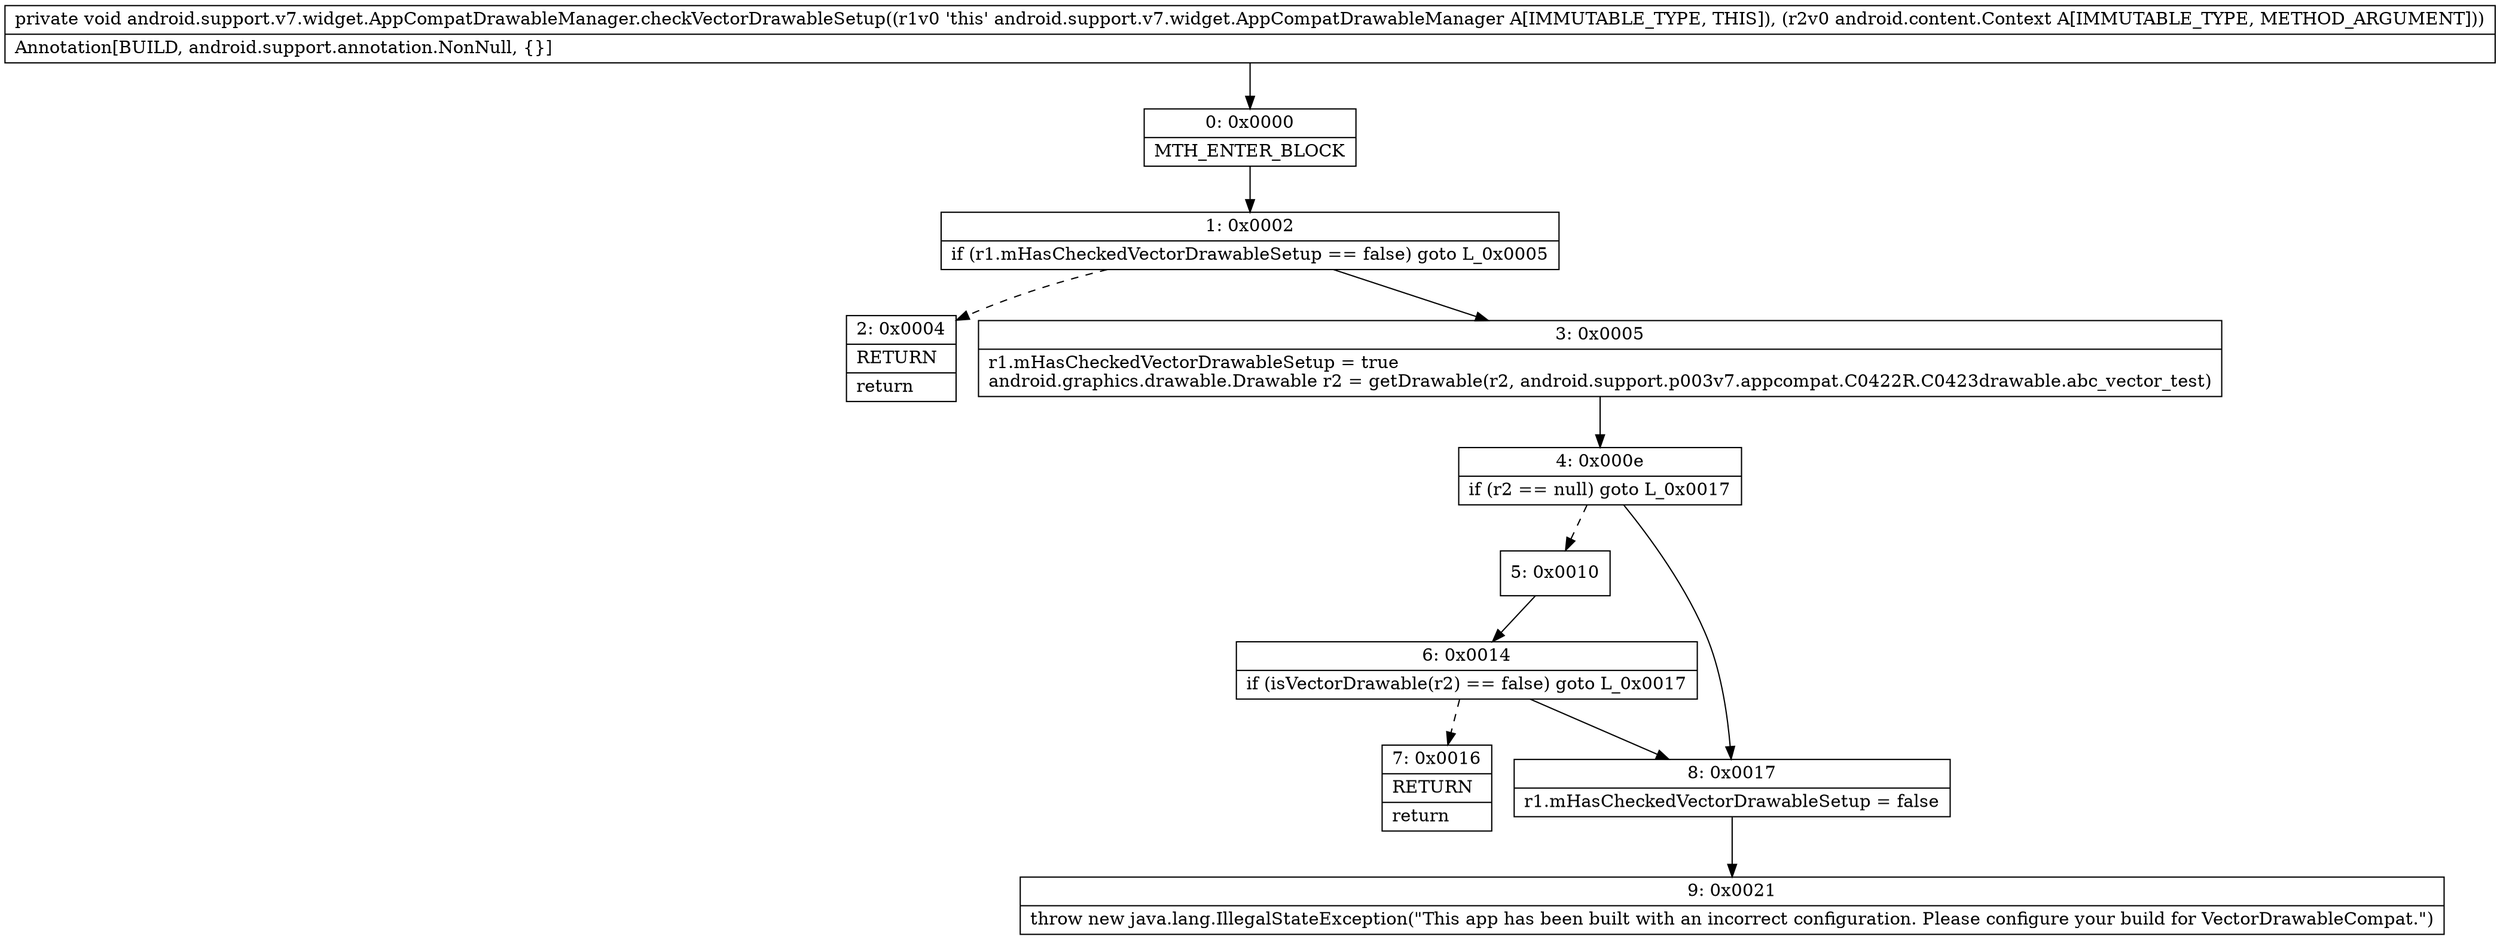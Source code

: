 digraph "CFG forandroid.support.v7.widget.AppCompatDrawableManager.checkVectorDrawableSetup(Landroid\/content\/Context;)V" {
Node_0 [shape=record,label="{0\:\ 0x0000|MTH_ENTER_BLOCK\l}"];
Node_1 [shape=record,label="{1\:\ 0x0002|if (r1.mHasCheckedVectorDrawableSetup == false) goto L_0x0005\l}"];
Node_2 [shape=record,label="{2\:\ 0x0004|RETURN\l|return\l}"];
Node_3 [shape=record,label="{3\:\ 0x0005|r1.mHasCheckedVectorDrawableSetup = true\landroid.graphics.drawable.Drawable r2 = getDrawable(r2, android.support.p003v7.appcompat.C0422R.C0423drawable.abc_vector_test)\l}"];
Node_4 [shape=record,label="{4\:\ 0x000e|if (r2 == null) goto L_0x0017\l}"];
Node_5 [shape=record,label="{5\:\ 0x0010}"];
Node_6 [shape=record,label="{6\:\ 0x0014|if (isVectorDrawable(r2) == false) goto L_0x0017\l}"];
Node_7 [shape=record,label="{7\:\ 0x0016|RETURN\l|return\l}"];
Node_8 [shape=record,label="{8\:\ 0x0017|r1.mHasCheckedVectorDrawableSetup = false\l}"];
Node_9 [shape=record,label="{9\:\ 0x0021|throw new java.lang.IllegalStateException(\"This app has been built with an incorrect configuration. Please configure your build for VectorDrawableCompat.\")\l}"];
MethodNode[shape=record,label="{private void android.support.v7.widget.AppCompatDrawableManager.checkVectorDrawableSetup((r1v0 'this' android.support.v7.widget.AppCompatDrawableManager A[IMMUTABLE_TYPE, THIS]), (r2v0 android.content.Context A[IMMUTABLE_TYPE, METHOD_ARGUMENT]))  | Annotation[BUILD, android.support.annotation.NonNull, \{\}]\l}"];
MethodNode -> Node_0;
Node_0 -> Node_1;
Node_1 -> Node_2[style=dashed];
Node_1 -> Node_3;
Node_3 -> Node_4;
Node_4 -> Node_5[style=dashed];
Node_4 -> Node_8;
Node_5 -> Node_6;
Node_6 -> Node_7[style=dashed];
Node_6 -> Node_8;
Node_8 -> Node_9;
}

